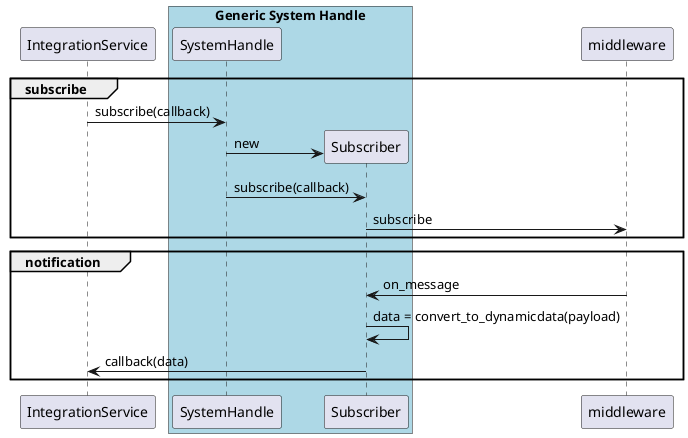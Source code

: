 @startuml


group #transparent subscribe
        IntegrationService -> "SystemHandle" as SH : subscribe(callback)
        create Subscriber
        SH -> Subscriber : new
        SH -> Subscriber : subscribe(callback)
        Subscriber -> middleware : subscribe
end


group #transparent notification
        middleware -> Subscriber : on_message
        Subscriber -> Subscriber : data = convert_to_dynamicdata(payload)
        Subscriber -> IntegrationService : callback(data)
end


box "Generic System Handle" #LightBlue
        participant SH
        participant Subscriber
end box


participant middleware


@enduml